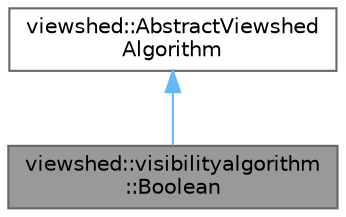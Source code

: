 digraph "viewshed::visibilityalgorithm::Boolean"
{
 // LATEX_PDF_SIZE
  bgcolor="transparent";
  edge [fontname=Helvetica,fontsize=10,labelfontname=Helvetica,labelfontsize=10];
  node [fontname=Helvetica,fontsize=10,shape=box,height=0.2,width=0.4];
  Node1 [id="Node000001",label="viewshed::visibilityalgorithm\l::Boolean",height=0.2,width=0.4,color="gray40", fillcolor="grey60", style="filled", fontcolor="black",tooltip=" "];
  Node2 -> Node1 [id="edge1_Node000001_Node000002",dir="back",color="steelblue1",style="solid",tooltip=" "];
  Node2 [id="Node000002",label="viewshed::AbstractViewshed\lAlgorithm",height=0.2,width=0.4,color="gray40", fillcolor="white", style="filled",URL="$classviewshed_1_1AbstractViewshedAlgorithm.html",tooltip="Base class for all Viewshed Algorithms."];
}
